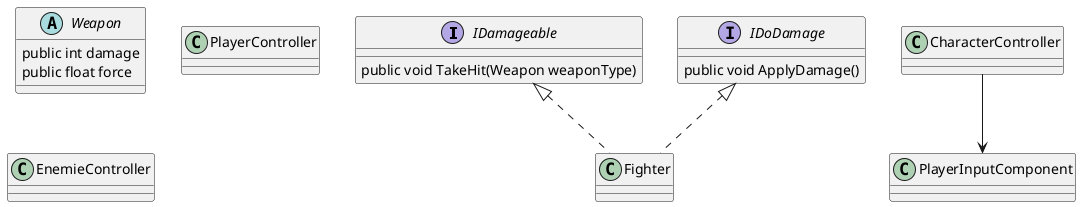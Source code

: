 @startuml
'https://plantuml.com/sequence-diagra

interface IDamageable
{
    public void TakeHit(Weapon weaponType)
}

interface IDoDamage
{
    public void ApplyDamage()
}

abstract class Weapon
{
    public int damage
    public float force
}


class CharacterController
{

}

class PlayerController
{

}

class Fighter implements IDamageable,IDoDamage
{

}

class EnemieController
{

}

CharacterController --> PlayerInputComponent

@enduml